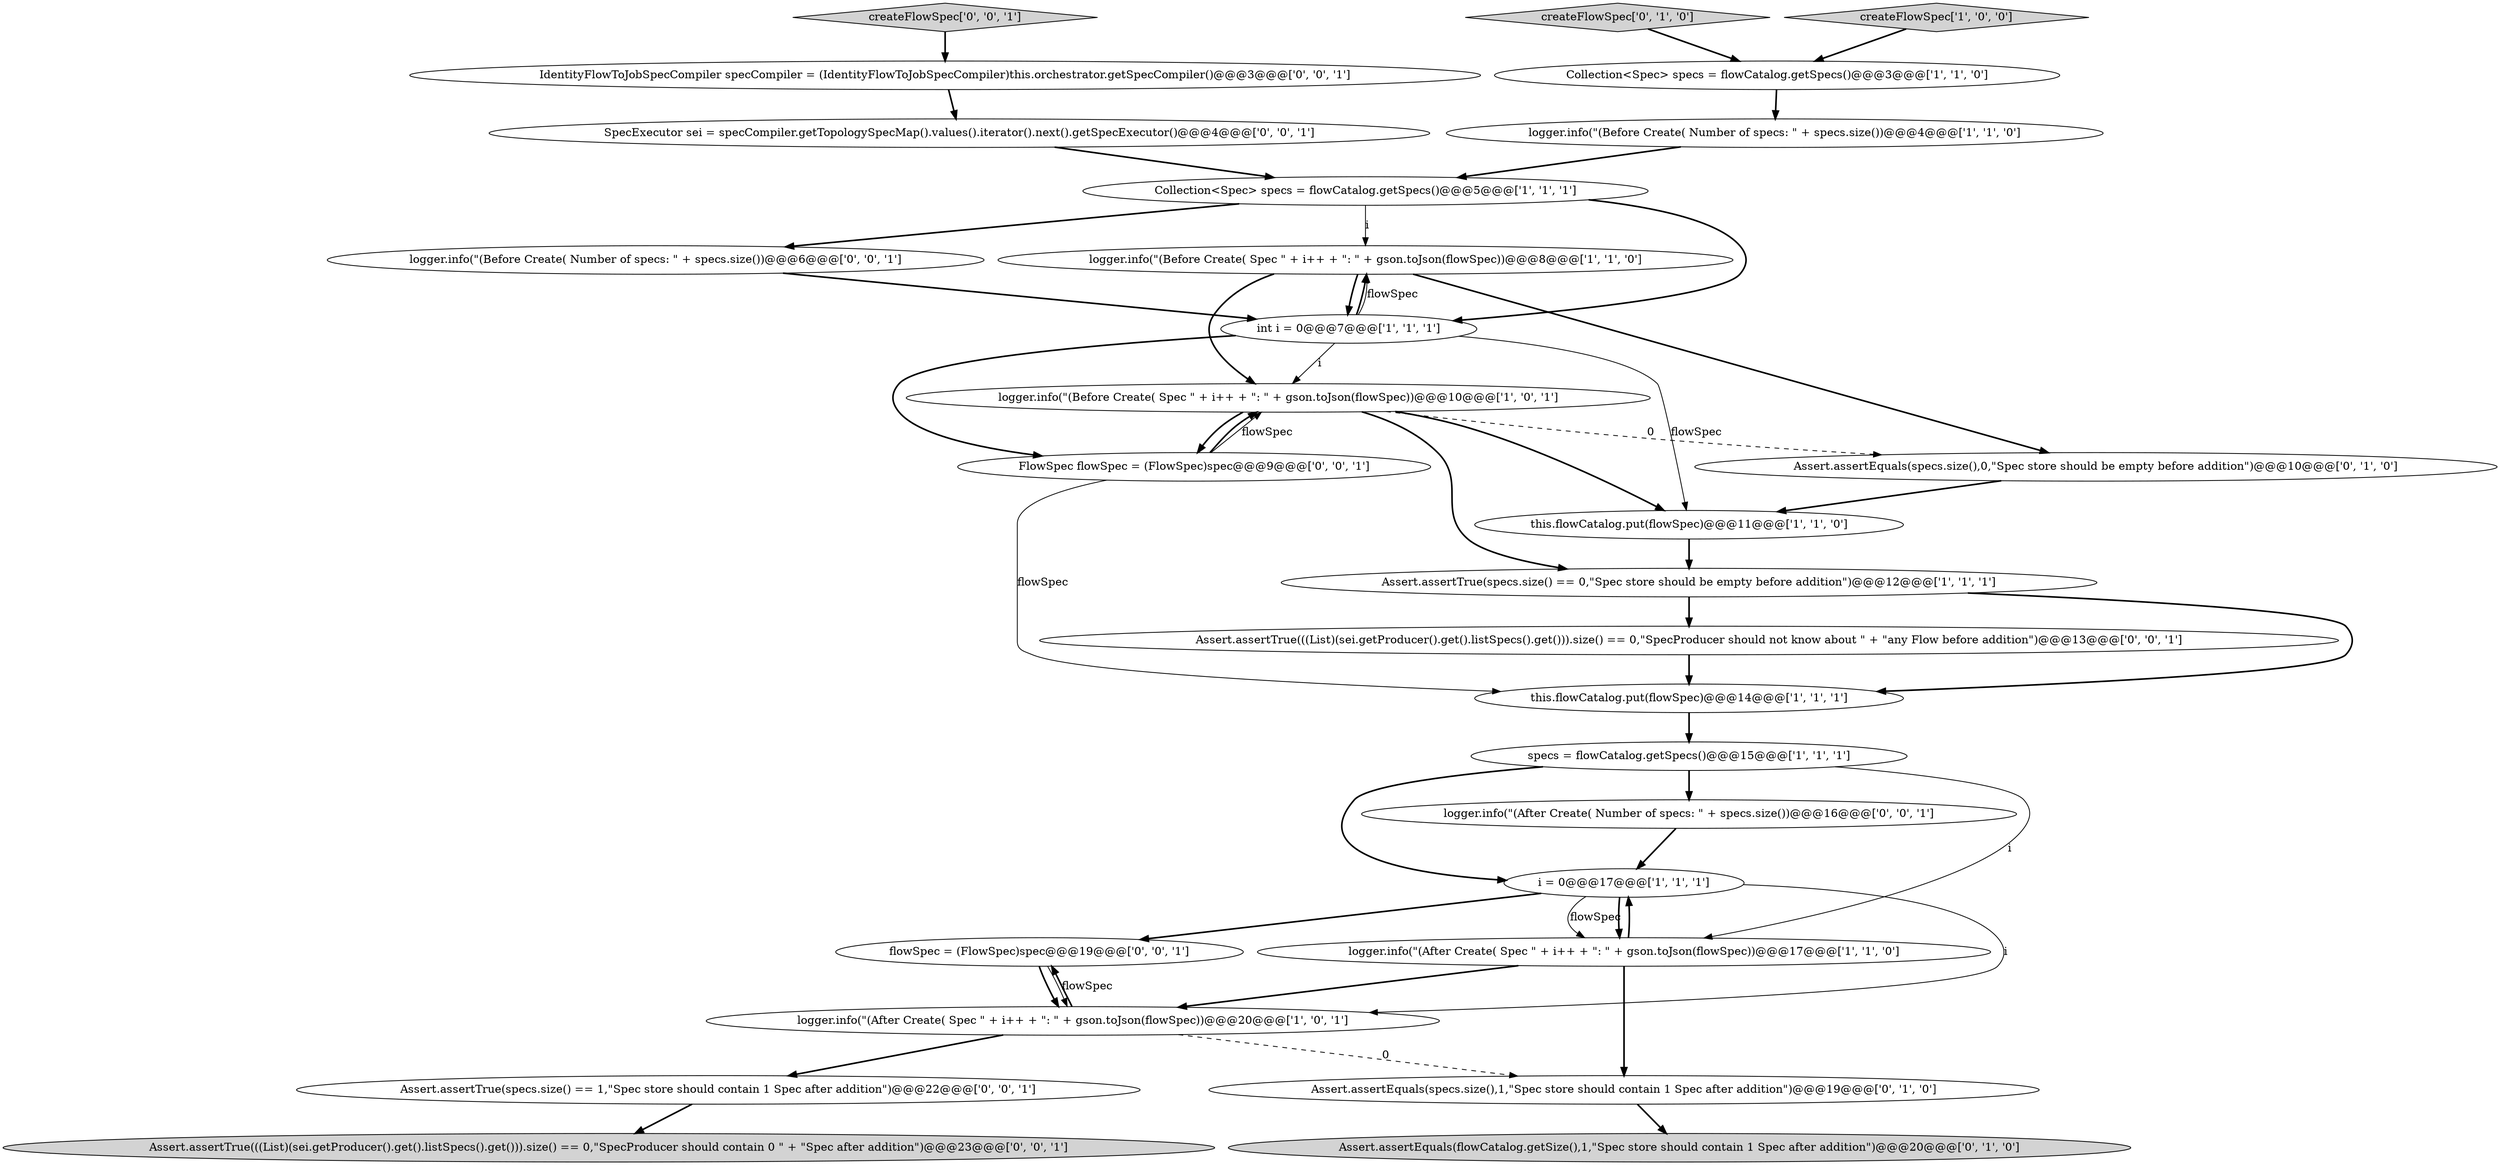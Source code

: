 digraph {
23 [style = filled, label = "logger.info(\"(After Create( Number of specs: \" + specs.size())@@@16@@@['0', '0', '1']", fillcolor = white, shape = ellipse image = "AAA0AAABBB3BBB"];
1 [style = filled, label = "Assert.assertTrue(specs.size() == 0,\"Spec store should be empty before addition\")@@@12@@@['1', '1', '1']", fillcolor = white, shape = ellipse image = "AAA0AAABBB1BBB"];
16 [style = filled, label = "createFlowSpec['0', '1', '0']", fillcolor = lightgray, shape = diamond image = "AAA0AAABBB2BBB"];
24 [style = filled, label = "flowSpec = (FlowSpec)spec@@@19@@@['0', '0', '1']", fillcolor = white, shape = ellipse image = "AAA0AAABBB3BBB"];
4 [style = filled, label = "Collection<Spec> specs = flowCatalog.getSpecs()@@@5@@@['1', '1', '1']", fillcolor = white, shape = ellipse image = "AAA0AAABBB1BBB"];
0 [style = filled, label = "Collection<Spec> specs = flowCatalog.getSpecs()@@@3@@@['1', '1', '0']", fillcolor = white, shape = ellipse image = "AAA0AAABBB1BBB"];
3 [style = filled, label = "specs = flowCatalog.getSpecs()@@@15@@@['1', '1', '1']", fillcolor = white, shape = ellipse image = "AAA0AAABBB1BBB"];
21 [style = filled, label = "SpecExecutor sei = specCompiler.getTopologySpecMap().values().iterator().next().getSpecExecutor()@@@4@@@['0', '0', '1']", fillcolor = white, shape = ellipse image = "AAA0AAABBB3BBB"];
10 [style = filled, label = "createFlowSpec['1', '0', '0']", fillcolor = lightgray, shape = diamond image = "AAA0AAABBB1BBB"];
6 [style = filled, label = "logger.info(\"(After Create( Spec \" + i++ + \": \" + gson.toJson(flowSpec))@@@17@@@['1', '1', '0']", fillcolor = white, shape = ellipse image = "AAA0AAABBB1BBB"];
8 [style = filled, label = "this.flowCatalog.put(flowSpec)@@@11@@@['1', '1', '0']", fillcolor = white, shape = ellipse image = "AAA0AAABBB1BBB"];
17 [style = filled, label = "Assert.assertEquals(specs.size(),0,\"Spec store should be empty before addition\")@@@10@@@['0', '1', '0']", fillcolor = white, shape = ellipse image = "AAA1AAABBB2BBB"];
25 [style = filled, label = "logger.info(\"(Before Create( Number of specs: \" + specs.size())@@@6@@@['0', '0', '1']", fillcolor = white, shape = ellipse image = "AAA0AAABBB3BBB"];
12 [style = filled, label = "logger.info(\"(Before Create( Number of specs: \" + specs.size())@@@4@@@['1', '1', '0']", fillcolor = white, shape = ellipse image = "AAA0AAABBB1BBB"];
14 [style = filled, label = "Assert.assertEquals(flowCatalog.getSize(),1,\"Spec store should contain 1 Spec after addition\")@@@20@@@['0', '1', '0']", fillcolor = lightgray, shape = ellipse image = "AAA1AAABBB2BBB"];
18 [style = filled, label = "Assert.assertTrue(specs.size() == 1,\"Spec store should contain 1 Spec after addition\")@@@22@@@['0', '0', '1']", fillcolor = white, shape = ellipse image = "AAA0AAABBB3BBB"];
2 [style = filled, label = "int i = 0@@@7@@@['1', '1', '1']", fillcolor = white, shape = ellipse image = "AAA0AAABBB1BBB"];
11 [style = filled, label = "logger.info(\"(After Create( Spec \" + i++ + \": \" + gson.toJson(flowSpec))@@@20@@@['1', '0', '1']", fillcolor = white, shape = ellipse image = "AAA0AAABBB1BBB"];
26 [style = filled, label = "createFlowSpec['0', '0', '1']", fillcolor = lightgray, shape = diamond image = "AAA0AAABBB3BBB"];
20 [style = filled, label = "Assert.assertTrue(((List)(sei.getProducer().get().listSpecs().get())).size() == 0,\"SpecProducer should not know about \" + \"any Flow before addition\")@@@13@@@['0', '0', '1']", fillcolor = white, shape = ellipse image = "AAA0AAABBB3BBB"];
5 [style = filled, label = "logger.info(\"(Before Create( Spec \" + i++ + \": \" + gson.toJson(flowSpec))@@@8@@@['1', '1', '0']", fillcolor = white, shape = ellipse image = "AAA0AAABBB1BBB"];
15 [style = filled, label = "Assert.assertEquals(specs.size(),1,\"Spec store should contain 1 Spec after addition\")@@@19@@@['0', '1', '0']", fillcolor = white, shape = ellipse image = "AAA1AAABBB2BBB"];
19 [style = filled, label = "Assert.assertTrue(((List)(sei.getProducer().get().listSpecs().get())).size() == 0,\"SpecProducer should contain 0 \" + \"Spec after addition\")@@@23@@@['0', '0', '1']", fillcolor = lightgray, shape = ellipse image = "AAA0AAABBB3BBB"];
9 [style = filled, label = "i = 0@@@17@@@['1', '1', '1']", fillcolor = white, shape = ellipse image = "AAA0AAABBB1BBB"];
27 [style = filled, label = "FlowSpec flowSpec = (FlowSpec)spec@@@9@@@['0', '0', '1']", fillcolor = white, shape = ellipse image = "AAA0AAABBB3BBB"];
7 [style = filled, label = "logger.info(\"(Before Create( Spec \" + i++ + \": \" + gson.toJson(flowSpec))@@@10@@@['1', '0', '1']", fillcolor = white, shape = ellipse image = "AAA0AAABBB1BBB"];
13 [style = filled, label = "this.flowCatalog.put(flowSpec)@@@14@@@['1', '1', '1']", fillcolor = white, shape = ellipse image = "AAA0AAABBB1BBB"];
22 [style = filled, label = "IdentityFlowToJobSpecCompiler specCompiler = (IdentityFlowToJobSpecCompiler)this.orchestrator.getSpecCompiler()@@@3@@@['0', '0', '1']", fillcolor = white, shape = ellipse image = "AAA0AAABBB3BBB"];
5->2 [style = bold, label=""];
27->7 [style = solid, label="flowSpec"];
26->22 [style = bold, label=""];
23->9 [style = bold, label=""];
7->8 [style = bold, label=""];
27->7 [style = bold, label=""];
6->15 [style = bold, label=""];
25->2 [style = bold, label=""];
4->25 [style = bold, label=""];
2->5 [style = bold, label=""];
6->11 [style = bold, label=""];
12->4 [style = bold, label=""];
9->11 [style = solid, label="i"];
16->0 [style = bold, label=""];
24->11 [style = solid, label="flowSpec"];
24->11 [style = bold, label=""];
11->18 [style = bold, label=""];
11->24 [style = bold, label=""];
4->2 [style = bold, label=""];
9->6 [style = bold, label=""];
6->9 [style = bold, label=""];
5->17 [style = bold, label=""];
8->1 [style = bold, label=""];
3->23 [style = bold, label=""];
4->5 [style = solid, label="i"];
7->17 [style = dashed, label="0"];
27->13 [style = solid, label="flowSpec"];
9->24 [style = bold, label=""];
20->13 [style = bold, label=""];
9->6 [style = solid, label="flowSpec"];
11->15 [style = dashed, label="0"];
0->12 [style = bold, label=""];
15->14 [style = bold, label=""];
18->19 [style = bold, label=""];
2->7 [style = solid, label="i"];
3->9 [style = bold, label=""];
2->27 [style = bold, label=""];
17->8 [style = bold, label=""];
13->3 [style = bold, label=""];
22->21 [style = bold, label=""];
7->1 [style = bold, label=""];
1->20 [style = bold, label=""];
3->6 [style = solid, label="i"];
21->4 [style = bold, label=""];
2->8 [style = solid, label="flowSpec"];
5->7 [style = bold, label=""];
10->0 [style = bold, label=""];
7->27 [style = bold, label=""];
2->5 [style = solid, label="flowSpec"];
1->13 [style = bold, label=""];
}
